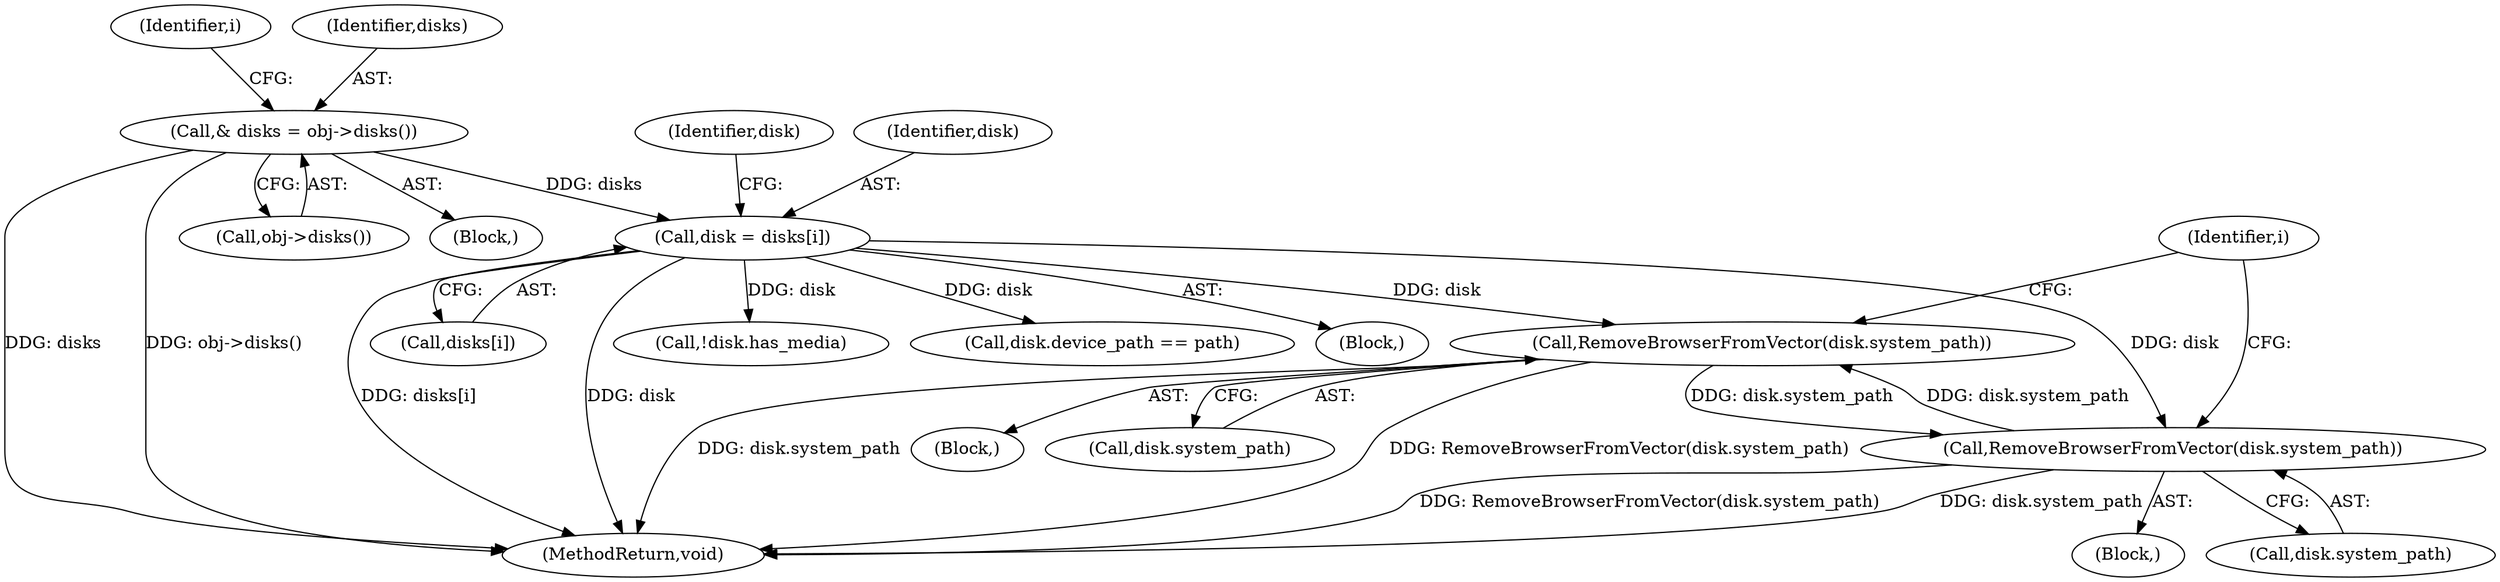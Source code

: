 digraph "0_Chrome_647c3a9f217a9236052e18c7b032669863dd1734@API" {
"1000149" [label="(Call,RemoveBrowserFromVector(disk.system_path))"];
"1000159" [label="(Call,RemoveBrowserFromVector(disk.system_path))"];
"1000126" [label="(Call,disk = disks[i])"];
"1000111" [label="(Call,& disks = obj->disks())"];
"1000149" [label="(Call,RemoveBrowserFromVector(disk.system_path))"];
"1000132" [label="(Call,disk.device_path == path)"];
"1000124" [label="(Block,)"];
"1000149" [label="(Call,RemoveBrowserFromVector(disk.system_path))"];
"1000148" [label="(Block,)"];
"1000150" [label="(Call,disk.system_path)"];
"1000127" [label="(Identifier,disk)"];
"1000111" [label="(Call,& disks = obj->disks())"];
"1000109" [label="(Block,)"];
"1000159" [label="(Call,RemoveBrowserFromVector(disk.system_path))"];
"1000117" [label="(Identifier,i)"];
"1000160" [label="(Call,disk.system_path)"];
"1000123" [label="(Identifier,i)"];
"1000128" [label="(Call,disks[i])"];
"1000329" [label="(MethodReturn,void)"];
"1000134" [label="(Identifier,disk)"];
"1000144" [label="(Call,!disk.has_media)"];
"1000158" [label="(Block,)"];
"1000113" [label="(Call,obj->disks())"];
"1000126" [label="(Call,disk = disks[i])"];
"1000112" [label="(Identifier,disks)"];
"1000149" -> "1000148"  [label="AST: "];
"1000149" -> "1000150"  [label="CFG: "];
"1000150" -> "1000149"  [label="AST: "];
"1000123" -> "1000149"  [label="CFG: "];
"1000149" -> "1000329"  [label="DDG: RemoveBrowserFromVector(disk.system_path)"];
"1000149" -> "1000329"  [label="DDG: disk.system_path"];
"1000159" -> "1000149"  [label="DDG: disk.system_path"];
"1000126" -> "1000149"  [label="DDG: disk"];
"1000149" -> "1000159"  [label="DDG: disk.system_path"];
"1000159" -> "1000158"  [label="AST: "];
"1000159" -> "1000160"  [label="CFG: "];
"1000160" -> "1000159"  [label="AST: "];
"1000123" -> "1000159"  [label="CFG: "];
"1000159" -> "1000329"  [label="DDG: RemoveBrowserFromVector(disk.system_path)"];
"1000159" -> "1000329"  [label="DDG: disk.system_path"];
"1000126" -> "1000159"  [label="DDG: disk"];
"1000126" -> "1000124"  [label="AST: "];
"1000126" -> "1000128"  [label="CFG: "];
"1000127" -> "1000126"  [label="AST: "];
"1000128" -> "1000126"  [label="AST: "];
"1000134" -> "1000126"  [label="CFG: "];
"1000126" -> "1000329"  [label="DDG: disk"];
"1000126" -> "1000329"  [label="DDG: disks[i]"];
"1000111" -> "1000126"  [label="DDG: disks"];
"1000126" -> "1000132"  [label="DDG: disk"];
"1000126" -> "1000144"  [label="DDG: disk"];
"1000111" -> "1000109"  [label="AST: "];
"1000111" -> "1000113"  [label="CFG: "];
"1000112" -> "1000111"  [label="AST: "];
"1000113" -> "1000111"  [label="AST: "];
"1000117" -> "1000111"  [label="CFG: "];
"1000111" -> "1000329"  [label="DDG: disks"];
"1000111" -> "1000329"  [label="DDG: obj->disks()"];
}
